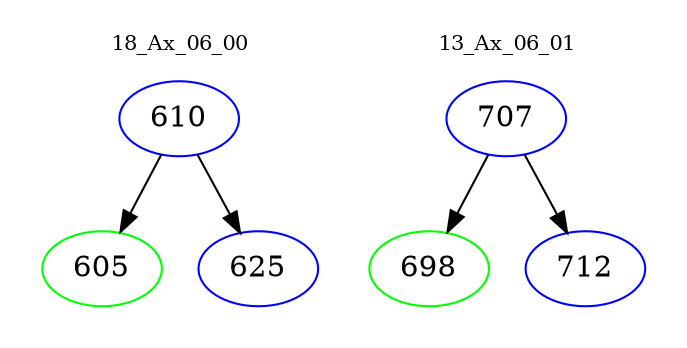 digraph{
subgraph cluster_0 {
color = white
label = "18_Ax_06_00";
fontsize=10;
T0_610 [label="610", color="blue"]
T0_610 -> T0_605 [color="black"]
T0_605 [label="605", color="green"]
T0_610 -> T0_625 [color="black"]
T0_625 [label="625", color="blue"]
}
subgraph cluster_1 {
color = white
label = "13_Ax_06_01";
fontsize=10;
T1_707 [label="707", color="blue"]
T1_707 -> T1_698 [color="black"]
T1_698 [label="698", color="green"]
T1_707 -> T1_712 [color="black"]
T1_712 [label="712", color="blue"]
}
}
